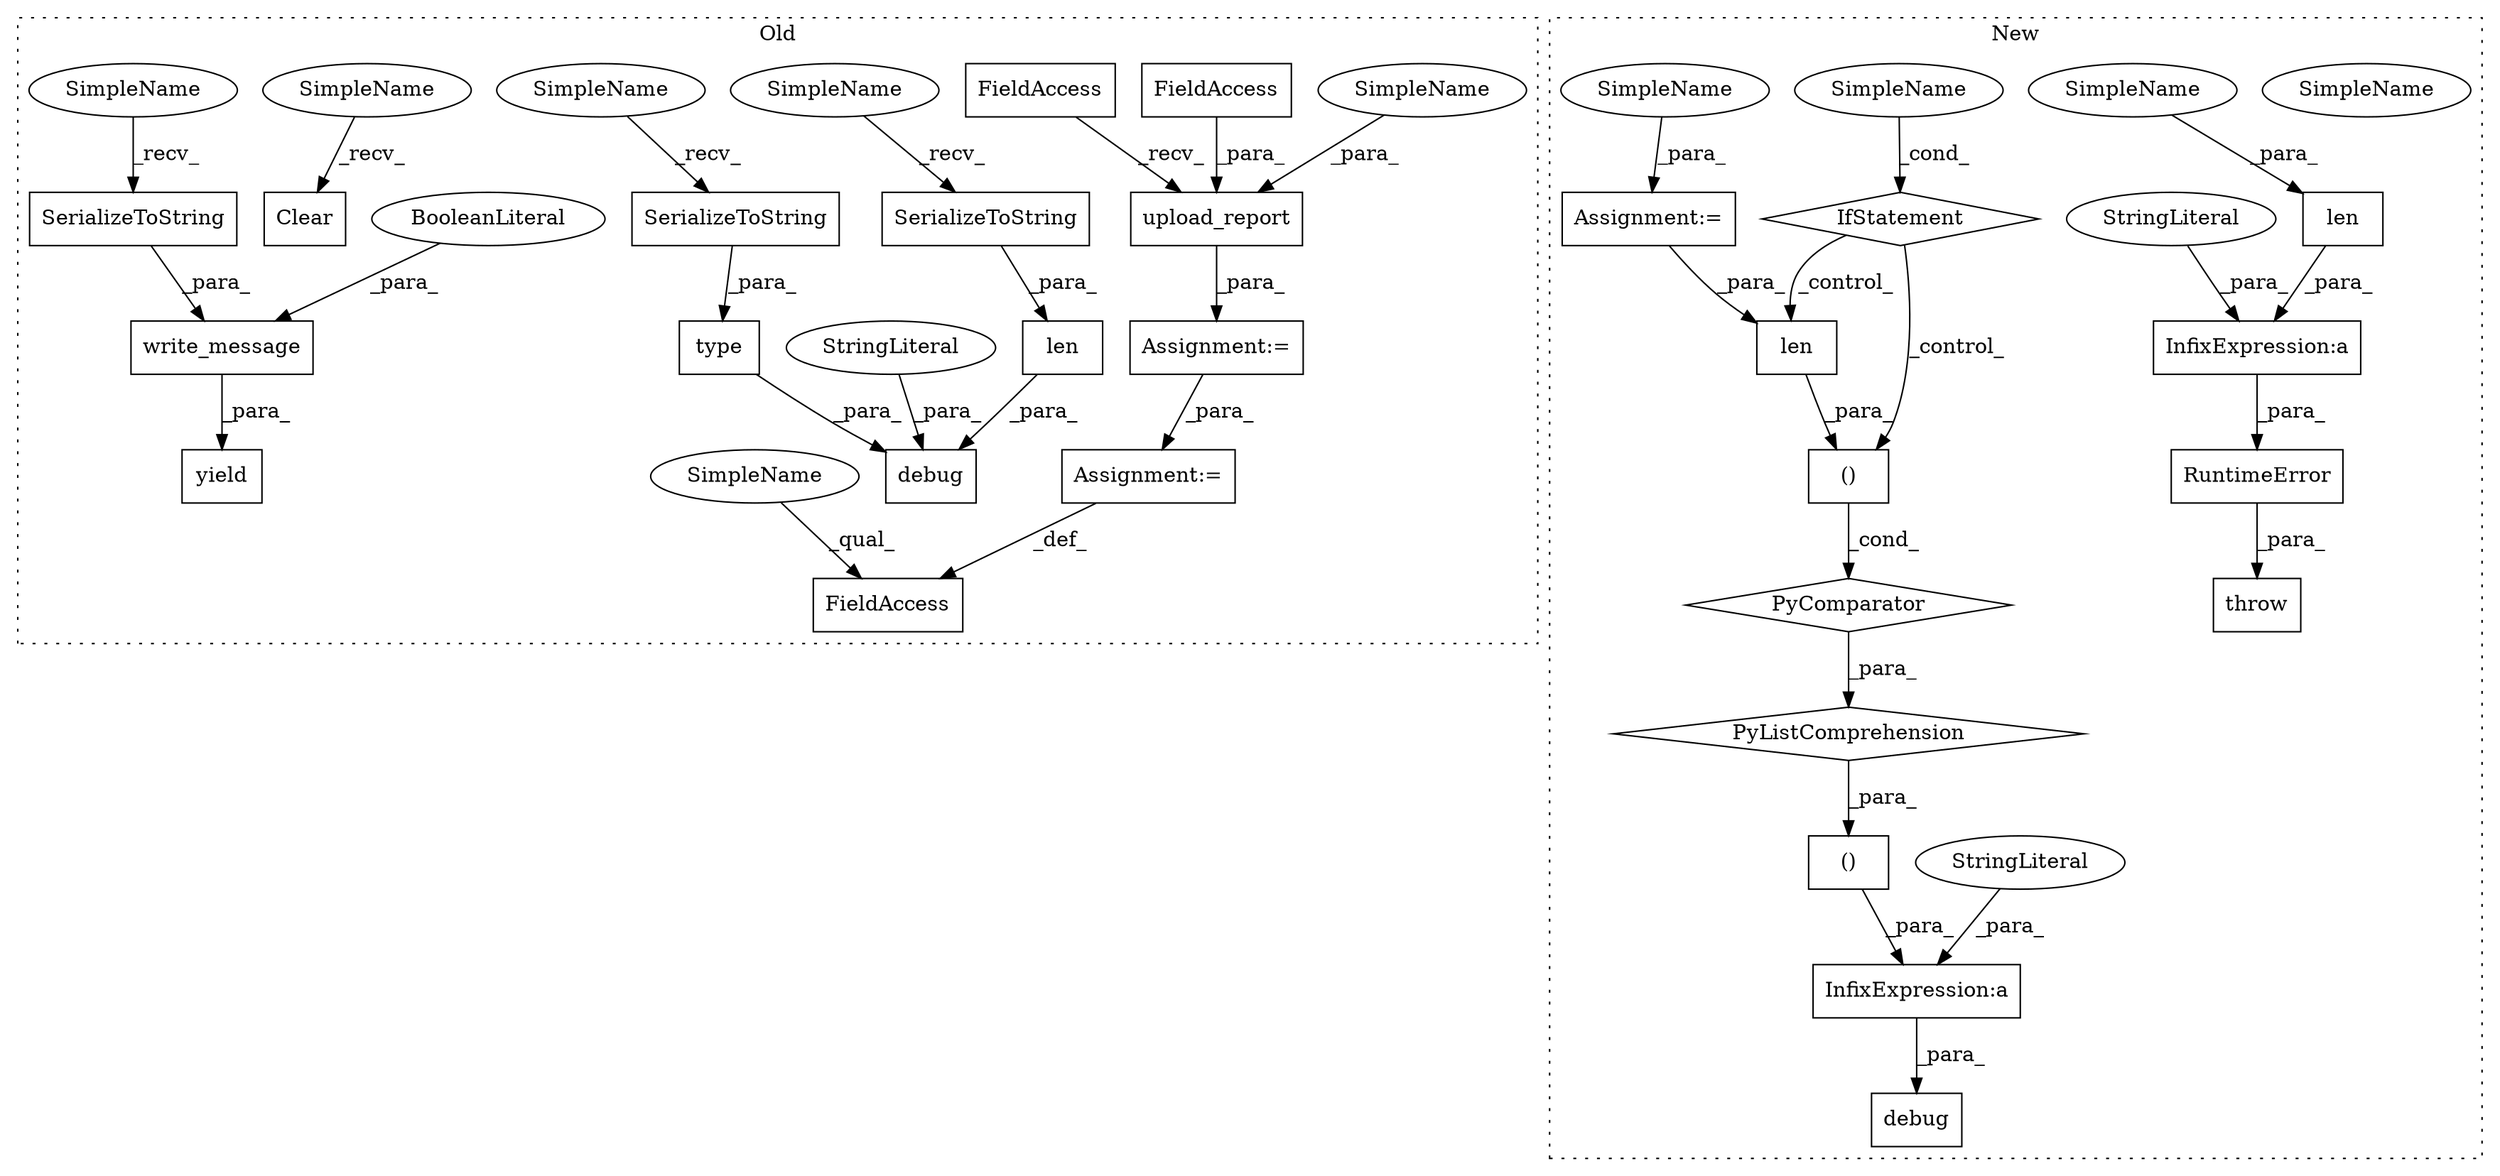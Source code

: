 digraph G {
subgraph cluster0 {
1 [label="yield" a="112" s="5085" l="7" shape="box"];
10 [label="write_message" a="32" s="5095,5146" l="14,1" shape="box"];
12 [label="BooleanLiteral" a="9" s="5142" l="4" shape="ellipse"];
15 [label="SerializeToString" a="32" s="5122" l="19" shape="box"];
16 [label="FieldAccess" a="22" s="5045" l="28" shape="box"];
17 [label="Assignment:=" a="7" s="5073" l="1" shape="box"];
18 [label="Assignment:=" a="7" s="4961" l="1" shape="box"];
19 [label="Clear" a="32" s="5030" l="7" shape="box"];
20 [label="upload_report" a="32" s="4974,5008" l="14,1" shape="box"];
21 [label="SerializeToString" a="32" s="4896" l="19" shape="box"];
22 [label="debug" a="32" s="4840,4949" l="6,1" shape="box"];
23 [label="len" a="32" s="4885,4915" l="4,1" shape="box"];
27 [label="FieldAccess" a="22" s="4988" l="13" shape="box"];
28 [label="FieldAccess" a="22" s="4962" l="11" shape="box"];
30 [label="type" a="32" s="4917,4948" l="5,1" shape="box"];
31 [label="SerializeToString" a="32" s="4929" l="19" shape="box"];
33 [label="StringLiteral" a="45" s="4846" l="38" shape="ellipse"];
34 [label="SimpleName" a="42" s="4889" l="6" shape="ellipse"];
35 [label="SimpleName" a="42" s="5002" l="6" shape="ellipse"];
36 [label="SimpleName" a="42" s="4922" l="6" shape="ellipse"];
40 [label="SimpleName" a="42" s="5017" l="12" shape="ellipse"];
41 [label="SimpleName" a="42" s="5045" l="12" shape="ellipse"];
42 [label="SimpleName" a="42" s="5109" l="12" shape="ellipse"];
label = "Old";
style="dotted";
}
subgraph cluster1 {
2 [label="PyListComprehension" a="109" s="4912" l="147" shape="diamond"];
3 [label="PyComparator" a="113" s="5019" l="25" shape="diamond"];
4 [label="Assignment:=" a="7" s="5019" l="25" shape="box"];
5 [label="()" a="106" s="4912" l="27" shape="box"];
6 [label="InfixExpression:a" a="27" s="4858" l="10" shape="box"];
7 [label="()" a="106" s="4868" l="177" shape="box"];
8 [label="debug" a="32" s="4834,5045" l="6,3" shape="box"];
9 [label="len" a="32" s="4929,4938" l="4,1" shape="box"];
11 [label="IfStatement" a="25" s="5019" l="25" shape="diamond"];
13 [label="SimpleName" a="42" s="5039" l="5" shape="ellipse"];
14 [label="StringLiteral" a="45" s="4840" l="18" shape="ellipse"];
24 [label="len" a="32" s="5130,5139" l="4,1" shape="box"];
25 [label="InfixExpression:a" a="27" s="5127" l="3" shape="box"];
26 [label="throw" a="53" s="5056" l="6" shape="box"];
29 [label="RuntimeError" a="32" s="5062,5140" l="13,1" shape="box"];
32 [label="StringLiteral" a="45" s="5075" l="52" shape="ellipse"];
37 [label="SimpleName" a="42" s="5039" l="5" shape="ellipse"];
38 [label="SimpleName" a="42" s="5134" l="5" shape="ellipse"];
39 [label="SimpleName" a="42" s="5030" l="5" shape="ellipse"];
label = "New";
style="dotted";
}
2 -> 7 [label="_para_"];
3 -> 2 [label="_para_"];
4 -> 9 [label="_para_"];
5 -> 3 [label="_cond_"];
6 -> 8 [label="_para_"];
7 -> 6 [label="_para_"];
9 -> 5 [label="_para_"];
10 -> 1 [label="_para_"];
11 -> 5 [label="_control_"];
11 -> 9 [label="_control_"];
12 -> 10 [label="_para_"];
14 -> 6 [label="_para_"];
15 -> 10 [label="_para_"];
17 -> 16 [label="_def_"];
18 -> 17 [label="_para_"];
20 -> 18 [label="_para_"];
21 -> 23 [label="_para_"];
23 -> 22 [label="_para_"];
24 -> 25 [label="_para_"];
25 -> 29 [label="_para_"];
27 -> 20 [label="_para_"];
28 -> 20 [label="_recv_"];
29 -> 26 [label="_para_"];
30 -> 22 [label="_para_"];
31 -> 30 [label="_para_"];
32 -> 25 [label="_para_"];
33 -> 22 [label="_para_"];
34 -> 21 [label="_recv_"];
35 -> 20 [label="_para_"];
36 -> 31 [label="_recv_"];
37 -> 11 [label="_cond_"];
38 -> 24 [label="_para_"];
39 -> 4 [label="_para_"];
40 -> 19 [label="_recv_"];
41 -> 16 [label="_qual_"];
42 -> 15 [label="_recv_"];
}